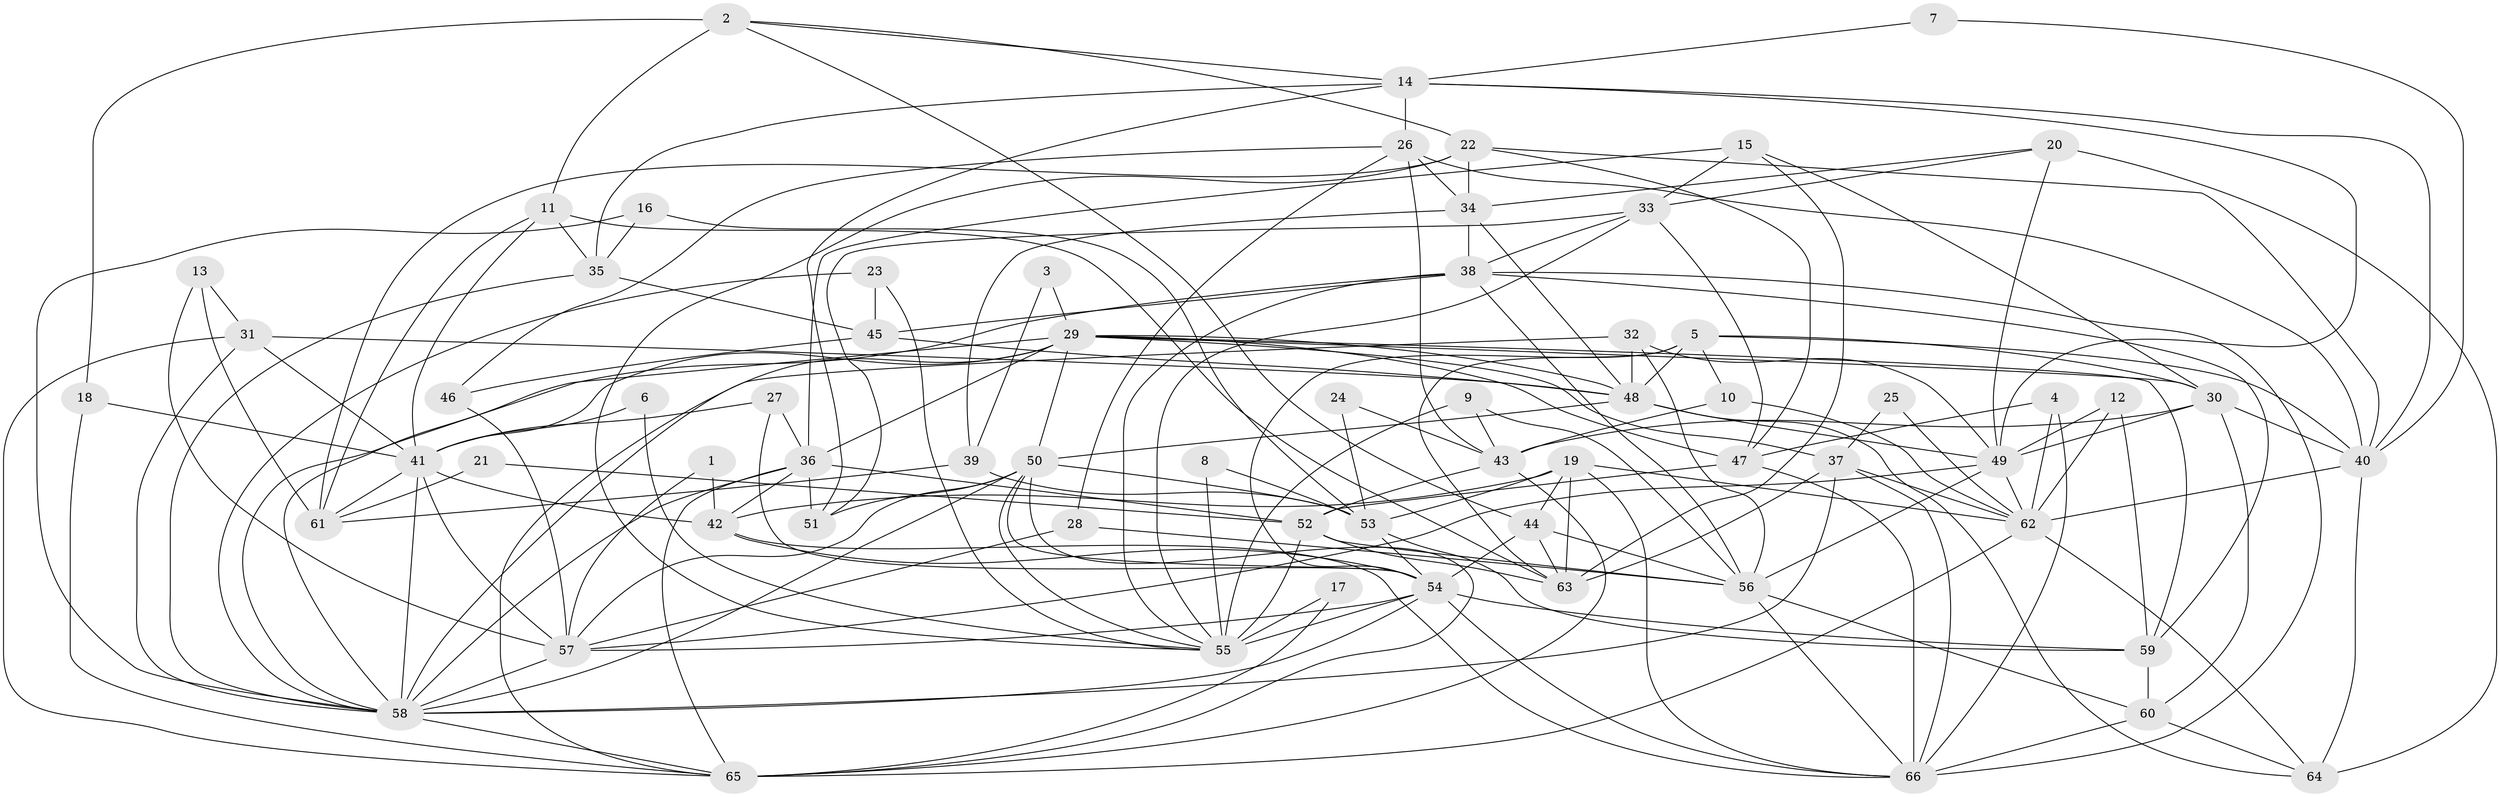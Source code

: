 // original degree distribution, {5: 0.15267175572519084, 4: 0.2595419847328244, 2: 0.183206106870229, 8: 0.03816793893129771, 6: 0.0916030534351145, 3: 0.2366412213740458, 7: 0.03816793893129771}
// Generated by graph-tools (version 1.1) at 2025/50/03/09/25 03:50:04]
// undirected, 66 vertices, 187 edges
graph export_dot {
graph [start="1"]
  node [color=gray90,style=filled];
  1;
  2;
  3;
  4;
  5;
  6;
  7;
  8;
  9;
  10;
  11;
  12;
  13;
  14;
  15;
  16;
  17;
  18;
  19;
  20;
  21;
  22;
  23;
  24;
  25;
  26;
  27;
  28;
  29;
  30;
  31;
  32;
  33;
  34;
  35;
  36;
  37;
  38;
  39;
  40;
  41;
  42;
  43;
  44;
  45;
  46;
  47;
  48;
  49;
  50;
  51;
  52;
  53;
  54;
  55;
  56;
  57;
  58;
  59;
  60;
  61;
  62;
  63;
  64;
  65;
  66;
  1 -- 42 [weight=1.0];
  1 -- 57 [weight=1.0];
  2 -- 11 [weight=1.0];
  2 -- 14 [weight=1.0];
  2 -- 18 [weight=1.0];
  2 -- 22 [weight=1.0];
  2 -- 44 [weight=1.0];
  3 -- 29 [weight=1.0];
  3 -- 39 [weight=1.0];
  4 -- 47 [weight=1.0];
  4 -- 62 [weight=1.0];
  4 -- 66 [weight=1.0];
  5 -- 10 [weight=1.0];
  5 -- 30 [weight=1.0];
  5 -- 40 [weight=1.0];
  5 -- 48 [weight=2.0];
  5 -- 54 [weight=1.0];
  5 -- 63 [weight=1.0];
  6 -- 41 [weight=1.0];
  6 -- 55 [weight=1.0];
  7 -- 14 [weight=1.0];
  7 -- 40 [weight=1.0];
  8 -- 53 [weight=1.0];
  8 -- 55 [weight=1.0];
  9 -- 43 [weight=1.0];
  9 -- 55 [weight=1.0];
  9 -- 56 [weight=1.0];
  10 -- 43 [weight=1.0];
  10 -- 62 [weight=1.0];
  11 -- 35 [weight=1.0];
  11 -- 41 [weight=1.0];
  11 -- 61 [weight=1.0];
  11 -- 63 [weight=1.0];
  12 -- 49 [weight=1.0];
  12 -- 59 [weight=1.0];
  12 -- 62 [weight=1.0];
  13 -- 31 [weight=1.0];
  13 -- 57 [weight=1.0];
  13 -- 61 [weight=1.0];
  14 -- 26 [weight=1.0];
  14 -- 35 [weight=1.0];
  14 -- 40 [weight=1.0];
  14 -- 49 [weight=1.0];
  14 -- 51 [weight=1.0];
  15 -- 30 [weight=1.0];
  15 -- 33 [weight=1.0];
  15 -- 36 [weight=1.0];
  15 -- 63 [weight=1.0];
  16 -- 35 [weight=1.0];
  16 -- 53 [weight=1.0];
  16 -- 58 [weight=1.0];
  17 -- 55 [weight=1.0];
  17 -- 65 [weight=1.0];
  18 -- 41 [weight=1.0];
  18 -- 65 [weight=1.0];
  19 -- 42 [weight=1.0];
  19 -- 44 [weight=1.0];
  19 -- 53 [weight=1.0];
  19 -- 62 [weight=1.0];
  19 -- 63 [weight=1.0];
  19 -- 66 [weight=1.0];
  20 -- 33 [weight=1.0];
  20 -- 34 [weight=1.0];
  20 -- 49 [weight=1.0];
  20 -- 64 [weight=1.0];
  21 -- 52 [weight=1.0];
  21 -- 61 [weight=1.0];
  22 -- 34 [weight=1.0];
  22 -- 40 [weight=1.0];
  22 -- 47 [weight=1.0];
  22 -- 55 [weight=1.0];
  22 -- 61 [weight=1.0];
  23 -- 45 [weight=1.0];
  23 -- 55 [weight=1.0];
  23 -- 58 [weight=1.0];
  24 -- 43 [weight=1.0];
  24 -- 53 [weight=1.0];
  25 -- 37 [weight=1.0];
  25 -- 62 [weight=1.0];
  26 -- 28 [weight=1.0];
  26 -- 34 [weight=1.0];
  26 -- 40 [weight=1.0];
  26 -- 43 [weight=1.0];
  26 -- 46 [weight=1.0];
  27 -- 36 [weight=1.0];
  27 -- 41 [weight=1.0];
  27 -- 54 [weight=1.0];
  28 -- 56 [weight=1.0];
  28 -- 57 [weight=1.0];
  29 -- 30 [weight=1.0];
  29 -- 36 [weight=1.0];
  29 -- 37 [weight=1.0];
  29 -- 41 [weight=1.0];
  29 -- 47 [weight=1.0];
  29 -- 48 [weight=1.0];
  29 -- 50 [weight=1.0];
  29 -- 58 [weight=1.0];
  29 -- 59 [weight=1.0];
  29 -- 65 [weight=1.0];
  30 -- 40 [weight=1.0];
  30 -- 43 [weight=1.0];
  30 -- 49 [weight=1.0];
  30 -- 60 [weight=1.0];
  31 -- 41 [weight=1.0];
  31 -- 48 [weight=1.0];
  31 -- 58 [weight=1.0];
  31 -- 65 [weight=1.0];
  32 -- 48 [weight=1.0];
  32 -- 49 [weight=1.0];
  32 -- 56 [weight=1.0];
  32 -- 58 [weight=1.0];
  33 -- 38 [weight=1.0];
  33 -- 47 [weight=1.0];
  33 -- 51 [weight=1.0];
  33 -- 55 [weight=1.0];
  34 -- 38 [weight=1.0];
  34 -- 39 [weight=1.0];
  34 -- 48 [weight=1.0];
  35 -- 45 [weight=1.0];
  35 -- 58 [weight=1.0];
  36 -- 42 [weight=1.0];
  36 -- 51 [weight=1.0];
  36 -- 52 [weight=1.0];
  36 -- 58 [weight=1.0];
  36 -- 65 [weight=1.0];
  37 -- 58 [weight=1.0];
  37 -- 62 [weight=1.0];
  37 -- 63 [weight=1.0];
  37 -- 66 [weight=1.0];
  38 -- 45 [weight=1.0];
  38 -- 55 [weight=1.0];
  38 -- 56 [weight=1.0];
  38 -- 58 [weight=1.0];
  38 -- 59 [weight=1.0];
  38 -- 66 [weight=1.0];
  39 -- 53 [weight=2.0];
  39 -- 61 [weight=1.0];
  40 -- 62 [weight=1.0];
  40 -- 64 [weight=1.0];
  41 -- 42 [weight=1.0];
  41 -- 57 [weight=1.0];
  41 -- 58 [weight=1.0];
  41 -- 61 [weight=1.0];
  42 -- 54 [weight=1.0];
  42 -- 66 [weight=1.0];
  43 -- 52 [weight=1.0];
  43 -- 65 [weight=1.0];
  44 -- 54 [weight=1.0];
  44 -- 56 [weight=1.0];
  44 -- 63 [weight=1.0];
  45 -- 46 [weight=1.0];
  45 -- 48 [weight=1.0];
  46 -- 57 [weight=1.0];
  47 -- 52 [weight=1.0];
  47 -- 66 [weight=1.0];
  48 -- 49 [weight=1.0];
  48 -- 50 [weight=1.0];
  48 -- 64 [weight=1.0];
  49 -- 56 [weight=1.0];
  49 -- 57 [weight=1.0];
  49 -- 62 [weight=1.0];
  50 -- 51 [weight=1.0];
  50 -- 53 [weight=2.0];
  50 -- 54 [weight=1.0];
  50 -- 55 [weight=1.0];
  50 -- 57 [weight=1.0];
  50 -- 58 [weight=1.0];
  50 -- 65 [weight=1.0];
  52 -- 55 [weight=2.0];
  52 -- 56 [weight=1.0];
  52 -- 63 [weight=1.0];
  53 -- 54 [weight=1.0];
  53 -- 59 [weight=1.0];
  54 -- 55 [weight=2.0];
  54 -- 57 [weight=1.0];
  54 -- 58 [weight=1.0];
  54 -- 59 [weight=1.0];
  54 -- 66 [weight=1.0];
  56 -- 60 [weight=1.0];
  56 -- 66 [weight=1.0];
  57 -- 58 [weight=1.0];
  58 -- 65 [weight=1.0];
  59 -- 60 [weight=1.0];
  60 -- 64 [weight=1.0];
  60 -- 66 [weight=1.0];
  62 -- 64 [weight=1.0];
  62 -- 65 [weight=1.0];
}
